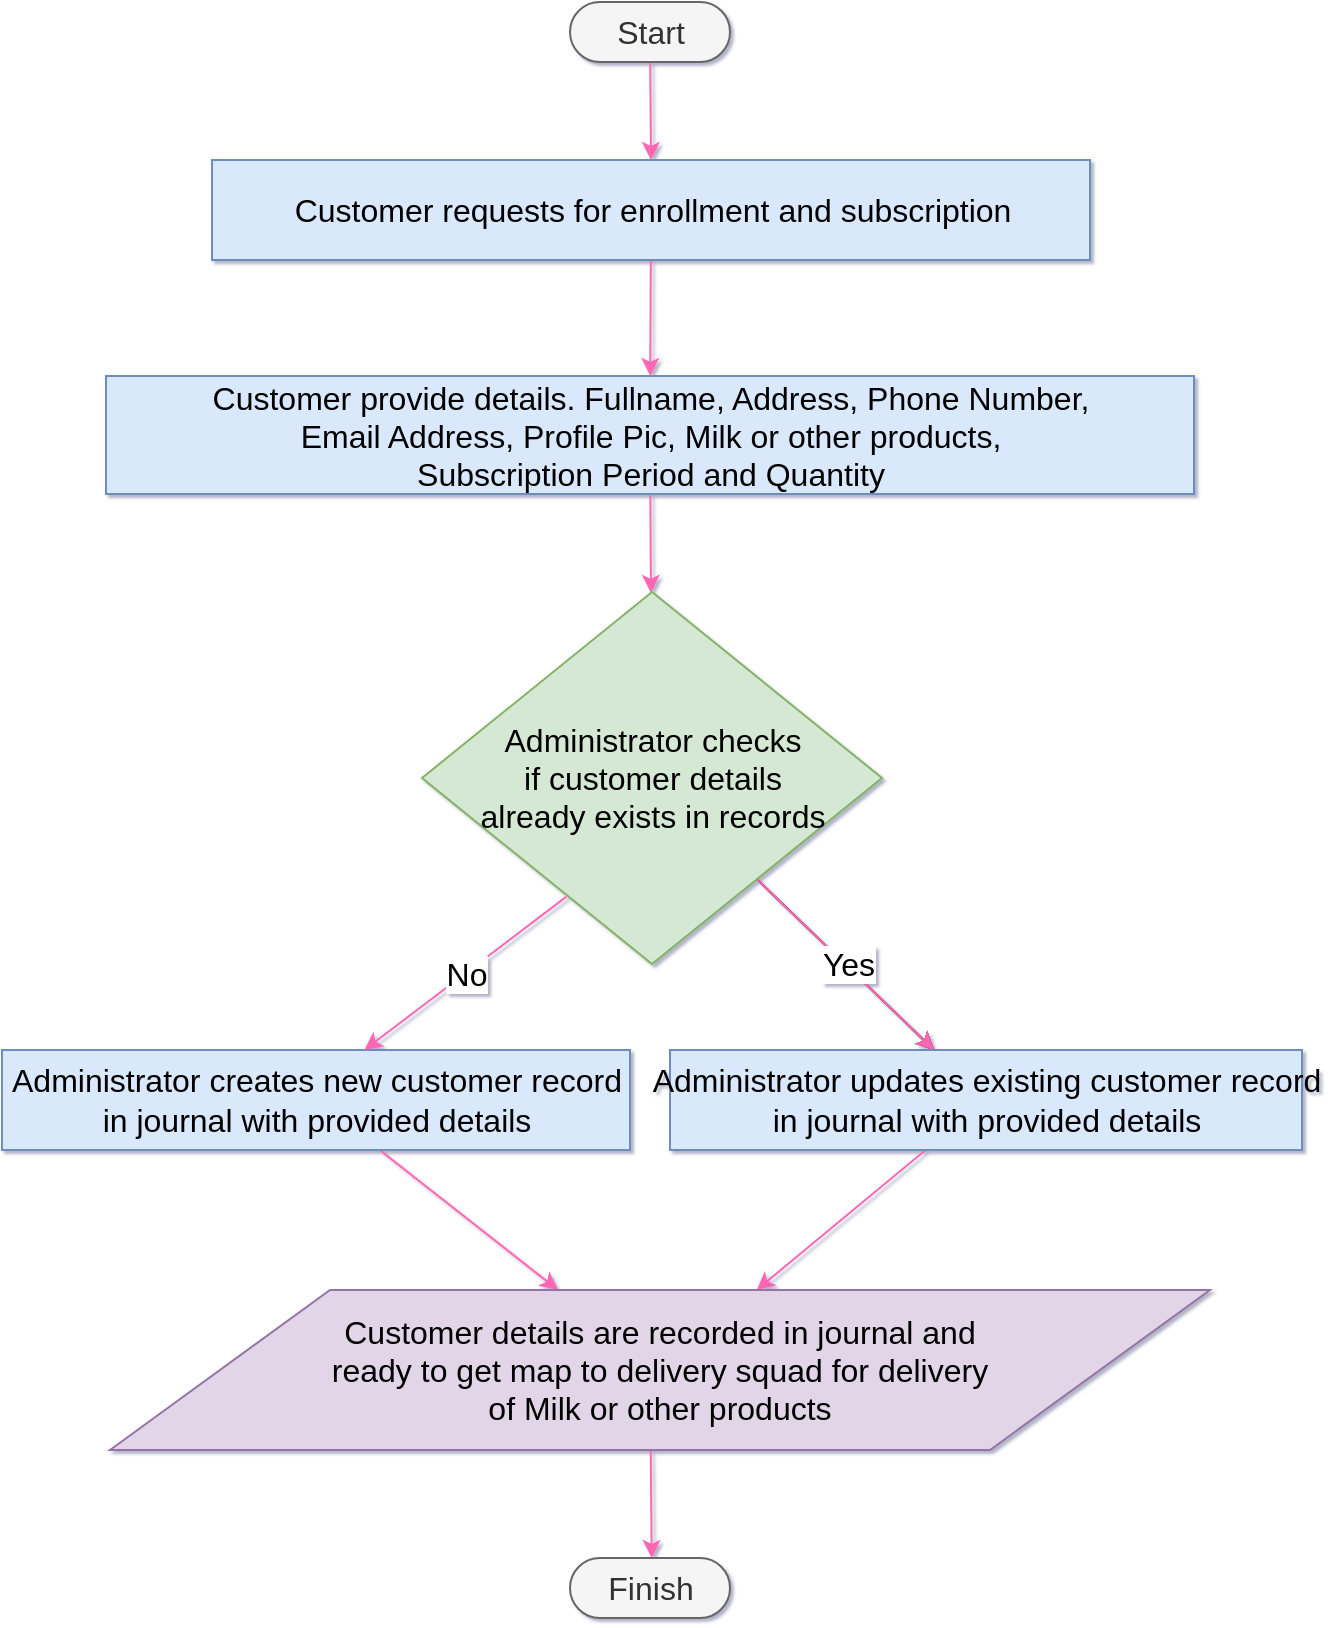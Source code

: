 <mxfile>
    <diagram id="gYplu0gBrDNn6FZVZYES" name="Page-1">
        <mxGraphModel dx="667" dy="566" grid="1" gridSize="10" guides="1" tooltips="1" connect="1" arrows="1" fold="1" page="1" pageScale="1" pageWidth="827" pageHeight="1169" math="0" shadow="1">
            <root>
                <mxCell id="0"/>
                <mxCell id="1" parent="0"/>
                <mxCell id="9" value="" style="edgeStyle=none;html=1;fontSize=16;entryX=0.5;entryY=0;entryDx=0;entryDy=0;strokeColor=#FF66B3;" parent="1" source="2" target="22" edge="1">
                    <mxGeometry relative="1" as="geometry"/>
                </mxCell>
                <mxCell id="2" value="&lt;font style=&quot;font-size: 16px;&quot;&gt;Start&lt;/font&gt;" style="html=1;dashed=0;whitespace=wrap;shape=mxgraph.dfd.start;fillColor=#f5f5f5;fontColor=#333333;strokeColor=#666666;fontSize=16;" parent="1" vertex="1">
                    <mxGeometry x="374" y="49" width="80" height="30" as="geometry"/>
                </mxCell>
                <mxCell id="10" value="" style="edgeStyle=none;html=1;fontSize=16;strokeColor=#FF66B3;" parent="1" source="3" target="4" edge="1">
                    <mxGeometry relative="1" as="geometry"/>
                </mxCell>
                <mxCell id="3" value="&lt;span class=&quot;nodeLabel&quot; style=&quot;font-size: 16px;&quot;&gt;Customer provide details. Fullname, Address, Phone Number, &lt;br style=&quot;font-size: 16px;&quot;&gt; Email Address, Profile Pic, Milk or other products, &lt;br style=&quot;font-size: 16px;&quot;&gt; Subscription Period and Quantity&lt;/span&gt;" style="html=1;dashed=0;whitespace=wrap;fillColor=#dae8fc;strokeColor=#6c8ebf;fontSize=16;" parent="1" vertex="1">
                    <mxGeometry x="142" y="236" width="544" height="59" as="geometry"/>
                </mxCell>
                <mxCell id="11" value="" style="edgeStyle=none;html=1;fontSize=16;" parent="1" source="4" target="6" edge="1">
                    <mxGeometry relative="1" as="geometry"/>
                </mxCell>
                <mxCell id="12" value="" style="edgeStyle=none;html=1;fontSize=16;strokeColor=#FF66B3;" parent="1" source="4" target="6" edge="1">
                    <mxGeometry relative="1" as="geometry"/>
                </mxCell>
                <mxCell id="19" value="Yes" style="edgeLabel;html=1;align=center;verticalAlign=middle;resizable=0;points=[];fontSize=16;" parent="12" vertex="1" connectable="0">
                    <mxGeometry x="-0.002" y="1" relative="1" as="geometry">
                        <mxPoint as="offset"/>
                    </mxGeometry>
                </mxCell>
                <mxCell id="4" value="&lt;span class=&quot;nodeLabel&quot; style=&quot;font-size: 16px;&quot;&gt;Administrator checks &lt;br style=&quot;font-size: 16px;&quot;&gt; if customer details &lt;br style=&quot;font-size: 16px;&quot;&gt; already exists in records&lt;/span&gt;" style="shape=rhombus;html=1;dashed=0;whitespace=wrap;perimeter=rhombusPerimeter;fillColor=#d5e8d4;strokeColor=#82b366;fontSize=16;" parent="1" vertex="1">
                    <mxGeometry x="300" y="344" width="230" height="186" as="geometry"/>
                </mxCell>
                <mxCell id="20" value="" style="edgeStyle=none;html=1;fontSize=16;strokeColor=#FF66B3;" parent="1" source="5" target="7" edge="1">
                    <mxGeometry relative="1" as="geometry"/>
                </mxCell>
                <mxCell id="5" value="&lt;span class=&quot;nodeLabel&quot; style=&quot;font-size: 16px;&quot;&gt;Administrator creates new customer record &lt;br style=&quot;font-size: 16px;&quot;&gt; in journal with provided details&lt;/span&gt;" style="html=1;dashed=0;whitespace=wrap;fillColor=#dae8fc;strokeColor=#6c8ebf;fontSize=16;" parent="1" vertex="1">
                    <mxGeometry x="90" y="573" width="314" height="50" as="geometry"/>
                </mxCell>
                <mxCell id="15" value="" style="edgeStyle=none;html=1;fontSize=16;strokeColor=#FF66B3;" parent="1" source="6" target="7" edge="1">
                    <mxGeometry relative="1" as="geometry"/>
                </mxCell>
                <mxCell id="6" value="&lt;span class=&quot;nodeLabel&quot; style=&quot;font-size: 16px;&quot;&gt;Administrator updates existing customer record &lt;br style=&quot;font-size: 16px;&quot;&gt; in journal with provided details&lt;/span&gt;" style="html=1;dashed=0;whitespace=wrap;fillColor=#dae8fc;strokeColor=#6c8ebf;fontSize=16;" parent="1" vertex="1">
                    <mxGeometry x="424" y="573" width="316" height="50" as="geometry"/>
                </mxCell>
                <mxCell id="16" value="" style="edgeStyle=none;html=1;fontSize=16;strokeColor=#FF66B3;" parent="1" edge="1">
                    <mxGeometry relative="1" as="geometry">
                        <mxPoint x="414.367" y="773" as="sourcePoint"/>
                        <mxPoint x="414.862" y="827" as="targetPoint"/>
                    </mxGeometry>
                </mxCell>
                <mxCell id="7" value="&lt;span class=&quot;nodeLabel&quot; style=&quot;font-size: 16px&quot;&gt;Customer details are recorded in journal and &lt;br&gt;ready to get map to delivery squad for delivery &lt;br&gt;of Milk or other products&lt;/span&gt;" style="shape=parallelogram;perimeter=parallelogramPerimeter;whiteSpace=wrap;html=1;dashed=0;fillColor=#e1d5e7;strokeColor=#9673a6;fontSize=16;" parent="1" vertex="1">
                    <mxGeometry x="144" y="693" width="550" height="80" as="geometry"/>
                </mxCell>
                <mxCell id="8" value="Finish" style="html=1;dashed=0;whitespace=wrap;shape=mxgraph.dfd.start;fillColor=#f5f5f5;fontColor=#333333;strokeColor=#666666;fontSize=16;" parent="1" vertex="1">
                    <mxGeometry x="374" y="827" width="80" height="30" as="geometry"/>
                </mxCell>
                <mxCell id="13" value="No" style="edgeStyle=none;html=1;entryX=0.577;entryY=0;entryDx=0;entryDy=0;entryPerimeter=0;exitX=0.314;exitY=0.819;exitDx=0;exitDy=0;exitPerimeter=0;fontSize=16;strokeColor=#FF66B3;" parent="1" source="4" target="5" edge="1">
                    <mxGeometry relative="1" as="geometry">
                        <mxPoint x="464.606" y="484.468" as="sourcePoint"/>
                        <mxPoint x="543.885" y="583" as="targetPoint"/>
                    </mxGeometry>
                </mxCell>
                <mxCell id="23" value="" style="edgeStyle=none;html=1;fontSize=16;strokeColor=#FF66B3;" parent="1" source="22" target="3" edge="1">
                    <mxGeometry relative="1" as="geometry"/>
                </mxCell>
                <mxCell id="22" value="&lt;span class=&quot;nodeLabel&quot; style=&quot;font-size: 16px;&quot;&gt;Customer requests for enrollment and subscription&lt;/span&gt;" style="html=1;dashed=0;whitespace=wrap;fillColor=#dae8fc;strokeColor=#6c8ebf;fontSize=16;" parent="1" vertex="1">
                    <mxGeometry x="195" y="128" width="439" height="50" as="geometry"/>
                </mxCell>
            </root>
        </mxGraphModel>
    </diagram>
</mxfile>